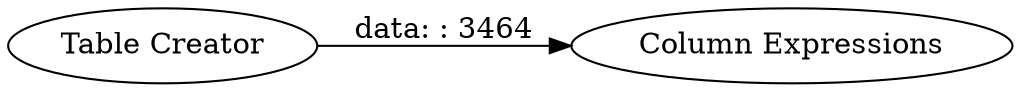 digraph {
	"1411808141106882069_1" [label="Table Creator"]
	"1411808141106882069_2" [label="Column Expressions"]
	"1411808141106882069_1" -> "1411808141106882069_2" [label="data: : 3464"]
	rankdir=LR
}
